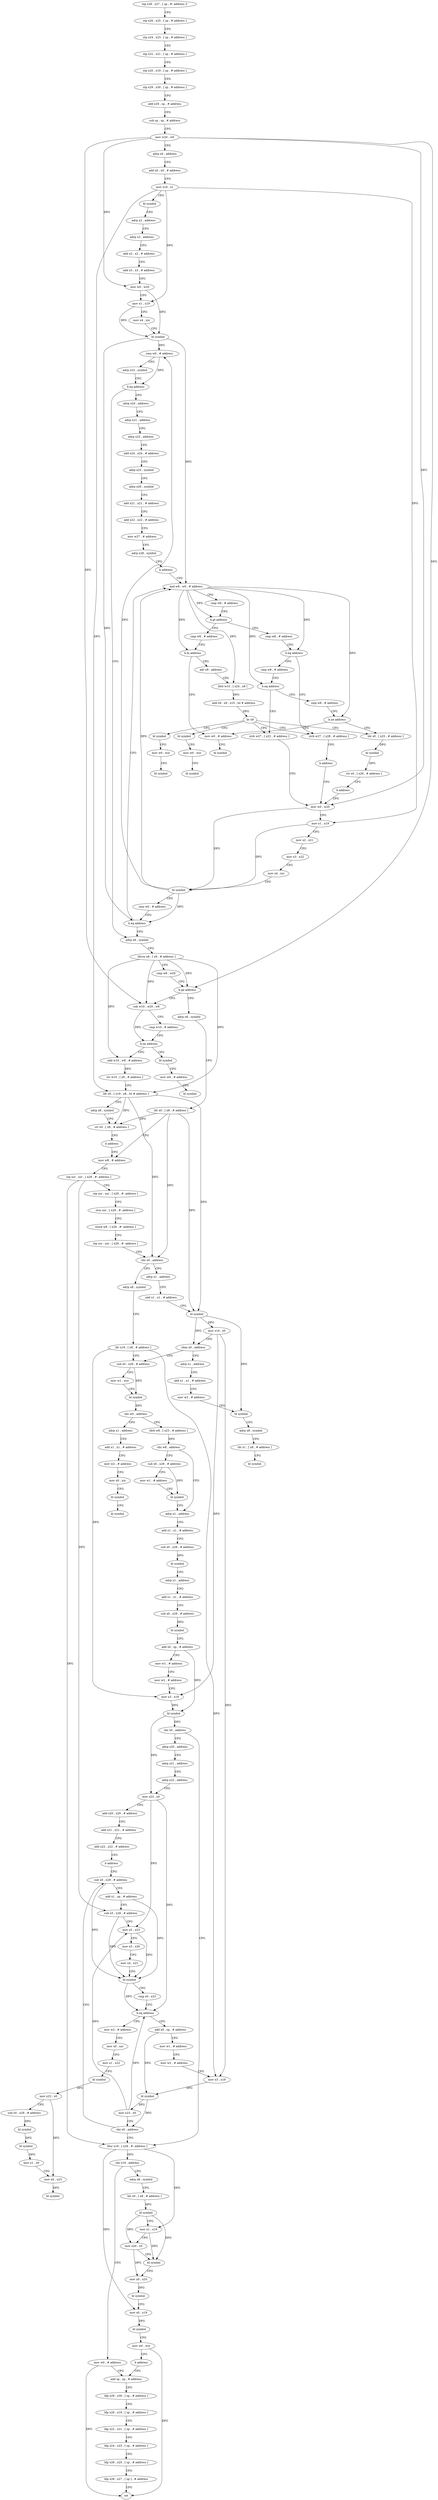 digraph "func" {
"4214772" [label = "stp x28 , x27 , [ sp , #- address ]!" ]
"4214776" [label = "stp x26 , x25 , [ sp , # address ]" ]
"4214780" [label = "stp x24 , x23 , [ sp , # address ]" ]
"4214784" [label = "stp x22 , x21 , [ sp , # address ]" ]
"4214788" [label = "stp x20 , x19 , [ sp , # address ]" ]
"4214792" [label = "stp x29 , x30 , [ sp , # address ]" ]
"4214796" [label = "add x29 , sp , # address" ]
"4214800" [label = "sub sp , sp , # address" ]
"4214804" [label = "mov w20 , w0" ]
"4214808" [label = "adrp x0 , address" ]
"4214812" [label = "add x0 , x0 , # address" ]
"4214816" [label = "mov x19 , x1" ]
"4214820" [label = "bl symbol" ]
"4214824" [label = "adrp x2 , address" ]
"4214828" [label = "adrp x3 , address" ]
"4214832" [label = "add x2 , x2 , # address" ]
"4214836" [label = "add x3 , x3 , # address" ]
"4214840" [label = "mov w0 , w20" ]
"4214844" [label = "mov x1 , x19" ]
"4214848" [label = "mov x4 , xzr" ]
"4214852" [label = "bl symbol" ]
"4214856" [label = "cmn w0 , # address" ]
"4214860" [label = "adrp x23 , symbol" ]
"4214864" [label = "b.eq address" ]
"4215032" [label = "adrp x9 , symbol" ]
"4214868" [label = "adrp x24 , address" ]
"4215036" [label = "ldrsw x8 , [ x9 , # address ]" ]
"4215040" [label = "cmp w8 , w20" ]
"4215044" [label = "b.ge address" ]
"4215084" [label = "adrp x8 , symbol" ]
"4215048" [label = "sub w10 , w20 , w8" ]
"4214872" [label = "adrp x21 , address" ]
"4214876" [label = "adrp x22 , address" ]
"4214880" [label = "add x24 , x24 , # address" ]
"4214884" [label = "adrp x25 , symbol" ]
"4214888" [label = "adrp x26 , symbol" ]
"4214892" [label = "add x21 , x21 , # address" ]
"4214896" [label = "add x22 , x22 , # address" ]
"4214900" [label = "mov w27 , # address" ]
"4214904" [label = "adrp x28 , symbol" ]
"4214908" [label = "b address" ]
"4214948" [label = "and w8 , w0 , # address" ]
"4215088" [label = "ldr x0 , [ x8 , # address ]" ]
"4215092" [label = "mov w8 , # address" ]
"4215052" [label = "cmp w10 , # address" ]
"4215056" [label = "b.ne address" ]
"4215564" [label = "bl symbol" ]
"4215060" [label = "add w10 , w8 , # address" ]
"4214952" [label = "cmp w8 , # address" ]
"4214956" [label = "b.gt address" ]
"4214984" [label = "cmp w8 , # address" ]
"4214960" [label = "cmp w8 , # address" ]
"4215172" [label = "adrp x8 , symbol" ]
"4215176" [label = "ldr x19 , [ x8 , # address ]" ]
"4215180" [label = "sub x0 , x29 , # address" ]
"4215120" [label = "adrp x1 , address" ]
"4215124" [label = "add x1 , x1 , # address" ]
"4215128" [label = "bl symbol" ]
"4215132" [label = "mov x19 , x0" ]
"4215136" [label = "cbnz x0 , address" ]
"4215140" [label = "adrp x1 , address" ]
"4215568" [label = "mov w0 , # address" ]
"4215572" [label = "bl symbol" ]
"4215064" [label = "str w10 , [ x9 , # address ]" ]
"4215068" [label = "ldr x0 , [ x19 , x8 , lsl # address ]" ]
"4215072" [label = "adrp x8 , symbol" ]
"4215076" [label = "str x0 , [ x8 , # address ]" ]
"4215080" [label = "b address" ]
"4214988" [label = "b.eq address" ]
"4215024" [label = "strb w27 , [ x28 , # address ]" ]
"4214992" [label = "cmp w8 , # address" ]
"4214964" [label = "b.hi address" ]
"4215556" [label = "mov w0 , # address" ]
"4214968" [label = "adr x9 , address" ]
"4215220" [label = "ldrb w8 , [ x23 , # address ]" ]
"4215224" [label = "cbz w8 , address" ]
"4215240" [label = "adrp x1 , address" ]
"4215228" [label = "sub x0 , x29 , # address" ]
"4215196" [label = "adrp x1 , address" ]
"4215200" [label = "add x1 , x1 , # address" ]
"4215204" [label = "mov w2 , # address" ]
"4215208" [label = "mov x0 , xzr" ]
"4215212" [label = "bl symbol" ]
"4215216" [label = "bl symbol" ]
"4215184" [label = "mov w1 , wzr" ]
"4215188" [label = "bl symbol" ]
"4215192" [label = "cbz w0 , address" ]
"4215144" [label = "add x1 , x1 , # address" ]
"4215148" [label = "mov w2 , # address" ]
"4215152" [label = "bl symbol" ]
"4215156" [label = "adrp x8 , symbol" ]
"4215160" [label = "ldr x1 , [ x8 , # address ]" ]
"4215164" [label = "bl symbol" ]
"4215096" [label = "stp xzr , xzr , [ x29 , #- address ]" ]
"4215100" [label = "stp xzr , xzr , [ x29 , #- address ]" ]
"4215104" [label = "stur xzr , [ x29 , #- address ]" ]
"4215108" [label = "sturb w8 , [ x29 , #- address ]" ]
"4215112" [label = "stp xzr , xzr , [ x29 , #- address ]" ]
"4215116" [label = "cbz x0 , address" ]
"4215028" [label = "b address" ]
"4214916" [label = "mov w0 , w20" ]
"4214996" [label = "b.eq address" ]
"4214912" [label = "strb w27 , [ x23 , # address ]" ]
"4215000" [label = "cmp w8 , # address" ]
"4215560" [label = "bl symbol" ]
"4214972" [label = "ldrb w10 , [ x24 , x8 ]" ]
"4214976" [label = "add x9 , x9 , x10 , lsl # address" ]
"4214980" [label = "br x9" ]
"4215008" [label = "ldr x0 , [ x25 , # address ]" ]
"4215532" [label = "bl symbol" ]
"4215544" [label = "bl symbol" ]
"4215244" [label = "add x1 , x1 , # address" ]
"4215248" [label = "sub x0 , x29 , # address" ]
"4215252" [label = "bl symbol" ]
"4215256" [label = "adrp x1 , address" ]
"4215260" [label = "add x1 , x1 , # address" ]
"4215264" [label = "sub x0 , x29 , # address" ]
"4215268" [label = "bl symbol" ]
"4215272" [label = "add x0 , sp , # address" ]
"4215276" [label = "mov w1 , # address" ]
"4215280" [label = "mov w2 , # address" ]
"4215284" [label = "mov x3 , x19" ]
"4215288" [label = "bl symbol" ]
"4215292" [label = "cbz x0 , address" ]
"4215440" [label = "ldur x19 , [ x29 , #- address ]" ]
"4215296" [label = "adrp x20 , address" ]
"4215232" [label = "mov w1 , # address" ]
"4215236" [label = "bl symbol" ]
"4214920" [label = "mov x1 , x19" ]
"4214924" [label = "mov x2 , x21" ]
"4214928" [label = "mov x3 , x22" ]
"4214932" [label = "mov x4 , xzr" ]
"4214936" [label = "bl symbol" ]
"4214940" [label = "cmn w0 , # address" ]
"4214944" [label = "b.eq address" ]
"4215004" [label = "b.ne address" ]
"4215012" [label = "bl symbol" ]
"4215016" [label = "str x0 , [ x26 , # address ]" ]
"4215020" [label = "b address" ]
"4215536" [label = "mov w0 , wzr" ]
"4215540" [label = "bl symbol" ]
"4215548" [label = "mov w0 , wzr" ]
"4215552" [label = "bl symbol" ]
"4215444" [label = "cbz x19 , address" ]
"4215496" [label = "mov w0 , # address" ]
"4215448" [label = "adrp x8 , symbol" ]
"4215300" [label = "adrp x21 , address" ]
"4215304" [label = "adrp x22 , address" ]
"4215308" [label = "mov x23 , x0" ]
"4215312" [label = "add x20 , x20 , # address" ]
"4215316" [label = "add x21 , x21 , # address" ]
"4215320" [label = "add x22 , x22 , # address" ]
"4215324" [label = "b address" ]
"4215356" [label = "sub x0 , x29 , # address" ]
"4215500" [label = "add sp , sp , # address" ]
"4215452" [label = "ldr x0 , [ x8 , # address ]" ]
"4215456" [label = "bl symbol" ]
"4215460" [label = "mov x1 , x19" ]
"4215464" [label = "mov x20 , x0" ]
"4215468" [label = "bl symbol" ]
"4215472" [label = "mov x0 , x20" ]
"4215476" [label = "bl symbol" ]
"4215480" [label = "mov x0 , x19" ]
"4215484" [label = "bl symbol" ]
"4215488" [label = "mov w0 , wzr" ]
"4215492" [label = "b address" ]
"4215360" [label = "add x1 , sp , # address" ]
"4215364" [label = "sub x5 , x29 , # address" ]
"4215368" [label = "mov x2 , x23" ]
"4215372" [label = "mov x3 , x20" ]
"4215376" [label = "mov x4 , x21" ]
"4215380" [label = "bl symbol" ]
"4215384" [label = "cmp x0 , x23" ]
"4215388" [label = "b.eq address" ]
"4215328" [label = "add x0 , sp , # address" ]
"4215392" [label = "mov w2 , # address" ]
"4215504" [label = "ldp x29 , x30 , [ sp , # address ]" ]
"4215508" [label = "ldp x20 , x19 , [ sp , # address ]" ]
"4215512" [label = "ldp x22 , x21 , [ sp , # address ]" ]
"4215516" [label = "ldp x24 , x23 , [ sp , # address ]" ]
"4215520" [label = "ldp x26 , x25 , [ sp , # address ]" ]
"4215524" [label = "ldp x28 , x27 , [ sp ] , # address" ]
"4215528" [label = "ret" ]
"4215332" [label = "mov w1 , # address" ]
"4215336" [label = "mov w2 , # address" ]
"4215340" [label = "mov x3 , x19" ]
"4215344" [label = "bl symbol" ]
"4215348" [label = "mov x23 , x0" ]
"4215352" [label = "cbz x0 , address" ]
"4215396" [label = "mov x0 , xzr" ]
"4215400" [label = "mov x1 , x22" ]
"4215404" [label = "bl symbol" ]
"4215408" [label = "mov x23 , x0" ]
"4215412" [label = "sub x0 , x29 , # address" ]
"4215416" [label = "bl symbol" ]
"4215420" [label = "bl symbol" ]
"4215424" [label = "mov x1 , x0" ]
"4215428" [label = "mov x0 , x23" ]
"4215432" [label = "bl symbol" ]
"4214772" -> "4214776" [ label = "CFG" ]
"4214776" -> "4214780" [ label = "CFG" ]
"4214780" -> "4214784" [ label = "CFG" ]
"4214784" -> "4214788" [ label = "CFG" ]
"4214788" -> "4214792" [ label = "CFG" ]
"4214792" -> "4214796" [ label = "CFG" ]
"4214796" -> "4214800" [ label = "CFG" ]
"4214800" -> "4214804" [ label = "CFG" ]
"4214804" -> "4214808" [ label = "CFG" ]
"4214804" -> "4214840" [ label = "DFG" ]
"4214804" -> "4215044" [ label = "DFG" ]
"4214804" -> "4215048" [ label = "DFG" ]
"4214804" -> "4214916" [ label = "DFG" ]
"4214808" -> "4214812" [ label = "CFG" ]
"4214812" -> "4214816" [ label = "CFG" ]
"4214816" -> "4214820" [ label = "CFG" ]
"4214816" -> "4214844" [ label = "DFG" ]
"4214816" -> "4215068" [ label = "DFG" ]
"4214816" -> "4214920" [ label = "DFG" ]
"4214820" -> "4214824" [ label = "CFG" ]
"4214824" -> "4214828" [ label = "CFG" ]
"4214828" -> "4214832" [ label = "CFG" ]
"4214832" -> "4214836" [ label = "CFG" ]
"4214836" -> "4214840" [ label = "CFG" ]
"4214840" -> "4214844" [ label = "CFG" ]
"4214840" -> "4214852" [ label = "DFG" ]
"4214844" -> "4214848" [ label = "CFG" ]
"4214844" -> "4214852" [ label = "DFG" ]
"4214848" -> "4214852" [ label = "CFG" ]
"4214852" -> "4214856" [ label = "DFG" ]
"4214852" -> "4214948" [ label = "DFG" ]
"4214852" -> "4214944" [ label = "DFG" ]
"4214856" -> "4214860" [ label = "CFG" ]
"4214856" -> "4214864" [ label = "DFG" ]
"4214860" -> "4214864" [ label = "CFG" ]
"4214864" -> "4215032" [ label = "CFG" ]
"4214864" -> "4214868" [ label = "CFG" ]
"4215032" -> "4215036" [ label = "CFG" ]
"4214868" -> "4214872" [ label = "CFG" ]
"4215036" -> "4215040" [ label = "CFG" ]
"4215036" -> "4215044" [ label = "DFG" ]
"4215036" -> "4215048" [ label = "DFG" ]
"4215036" -> "4215060" [ label = "DFG" ]
"4215036" -> "4215068" [ label = "DFG" ]
"4215040" -> "4215044" [ label = "CFG" ]
"4215044" -> "4215084" [ label = "CFG" ]
"4215044" -> "4215048" [ label = "CFG" ]
"4215084" -> "4215088" [ label = "CFG" ]
"4215048" -> "4215052" [ label = "CFG" ]
"4215048" -> "4215056" [ label = "DFG" ]
"4214872" -> "4214876" [ label = "CFG" ]
"4214876" -> "4214880" [ label = "CFG" ]
"4214880" -> "4214884" [ label = "CFG" ]
"4214884" -> "4214888" [ label = "CFG" ]
"4214888" -> "4214892" [ label = "CFG" ]
"4214892" -> "4214896" [ label = "CFG" ]
"4214896" -> "4214900" [ label = "CFG" ]
"4214900" -> "4214904" [ label = "CFG" ]
"4214904" -> "4214908" [ label = "CFG" ]
"4214908" -> "4214948" [ label = "CFG" ]
"4214948" -> "4214952" [ label = "CFG" ]
"4214948" -> "4214956" [ label = "DFG" ]
"4214948" -> "4214988" [ label = "DFG" ]
"4214948" -> "4214964" [ label = "DFG" ]
"4214948" -> "4214996" [ label = "DFG" ]
"4214948" -> "4214972" [ label = "DFG" ]
"4214948" -> "4215004" [ label = "DFG" ]
"4215088" -> "4215092" [ label = "CFG" ]
"4215088" -> "4215116" [ label = "DFG" ]
"4215088" -> "4215076" [ label = "DFG" ]
"4215088" -> "4215128" [ label = "DFG" ]
"4215092" -> "4215096" [ label = "CFG" ]
"4215052" -> "4215056" [ label = "CFG" ]
"4215056" -> "4215564" [ label = "CFG" ]
"4215056" -> "4215060" [ label = "CFG" ]
"4215564" -> "4215568" [ label = "CFG" ]
"4215060" -> "4215064" [ label = "DFG" ]
"4214952" -> "4214956" [ label = "CFG" ]
"4214956" -> "4214984" [ label = "CFG" ]
"4214956" -> "4214960" [ label = "CFG" ]
"4214984" -> "4214988" [ label = "CFG" ]
"4214960" -> "4214964" [ label = "CFG" ]
"4215172" -> "4215176" [ label = "CFG" ]
"4215176" -> "4215180" [ label = "CFG" ]
"4215176" -> "4215284" [ label = "DFG" ]
"4215176" -> "4215340" [ label = "DFG" ]
"4215180" -> "4215184" [ label = "CFG" ]
"4215180" -> "4215188" [ label = "DFG" ]
"4215120" -> "4215124" [ label = "CFG" ]
"4215124" -> "4215128" [ label = "CFG" ]
"4215128" -> "4215132" [ label = "DFG" ]
"4215128" -> "4215136" [ label = "DFG" ]
"4215128" -> "4215152" [ label = "DFG" ]
"4215132" -> "4215136" [ label = "CFG" ]
"4215132" -> "4215284" [ label = "DFG" ]
"4215132" -> "4215340" [ label = "DFG" ]
"4215136" -> "4215180" [ label = "CFG" ]
"4215136" -> "4215140" [ label = "CFG" ]
"4215140" -> "4215144" [ label = "CFG" ]
"4215568" -> "4215572" [ label = "CFG" ]
"4215064" -> "4215068" [ label = "CFG" ]
"4215068" -> "4215072" [ label = "CFG" ]
"4215068" -> "4215116" [ label = "DFG" ]
"4215068" -> "4215076" [ label = "DFG" ]
"4215068" -> "4215128" [ label = "DFG" ]
"4215072" -> "4215076" [ label = "CFG" ]
"4215076" -> "4215080" [ label = "CFG" ]
"4215080" -> "4215092" [ label = "CFG" ]
"4214988" -> "4215024" [ label = "CFG" ]
"4214988" -> "4214992" [ label = "CFG" ]
"4215024" -> "4215028" [ label = "CFG" ]
"4214992" -> "4214996" [ label = "CFG" ]
"4214964" -> "4215556" [ label = "CFG" ]
"4214964" -> "4214968" [ label = "CFG" ]
"4215556" -> "4215560" [ label = "CFG" ]
"4214968" -> "4214972" [ label = "CFG" ]
"4215220" -> "4215224" [ label = "DFG" ]
"4215224" -> "4215240" [ label = "CFG" ]
"4215224" -> "4215228" [ label = "CFG" ]
"4215240" -> "4215244" [ label = "CFG" ]
"4215228" -> "4215232" [ label = "CFG" ]
"4215228" -> "4215236" [ label = "DFG" ]
"4215196" -> "4215200" [ label = "CFG" ]
"4215200" -> "4215204" [ label = "CFG" ]
"4215204" -> "4215208" [ label = "CFG" ]
"4215208" -> "4215212" [ label = "CFG" ]
"4215212" -> "4215216" [ label = "CFG" ]
"4215184" -> "4215188" [ label = "CFG" ]
"4215188" -> "4215192" [ label = "DFG" ]
"4215192" -> "4215220" [ label = "CFG" ]
"4215192" -> "4215196" [ label = "CFG" ]
"4215144" -> "4215148" [ label = "CFG" ]
"4215148" -> "4215152" [ label = "CFG" ]
"4215152" -> "4215156" [ label = "CFG" ]
"4215156" -> "4215160" [ label = "CFG" ]
"4215160" -> "4215164" [ label = "CFG" ]
"4215096" -> "4215100" [ label = "CFG" ]
"4215096" -> "4215440" [ label = "DFG" ]
"4215096" -> "4215364" [ label = "DFG" ]
"4215100" -> "4215104" [ label = "CFG" ]
"4215104" -> "4215108" [ label = "CFG" ]
"4215108" -> "4215112" [ label = "CFG" ]
"4215112" -> "4215116" [ label = "CFG" ]
"4215116" -> "4215172" [ label = "CFG" ]
"4215116" -> "4215120" [ label = "CFG" ]
"4215028" -> "4214916" [ label = "CFG" ]
"4214916" -> "4214920" [ label = "CFG" ]
"4214916" -> "4214936" [ label = "DFG" ]
"4214996" -> "4214912" [ label = "CFG" ]
"4214996" -> "4215000" [ label = "CFG" ]
"4214912" -> "4214916" [ label = "CFG" ]
"4215000" -> "4215004" [ label = "CFG" ]
"4214972" -> "4214976" [ label = "DFG" ]
"4214976" -> "4214980" [ label = "DFG" ]
"4214980" -> "4214912" [ label = "CFG" ]
"4214980" -> "4215008" [ label = "CFG" ]
"4214980" -> "4215024" [ label = "CFG" ]
"4214980" -> "4215532" [ label = "CFG" ]
"4214980" -> "4215544" [ label = "CFG" ]
"4215008" -> "4215012" [ label = "DFG" ]
"4215532" -> "4215536" [ label = "CFG" ]
"4215544" -> "4215548" [ label = "CFG" ]
"4215244" -> "4215248" [ label = "CFG" ]
"4215248" -> "4215252" [ label = "DFG" ]
"4215252" -> "4215256" [ label = "CFG" ]
"4215256" -> "4215260" [ label = "CFG" ]
"4215260" -> "4215264" [ label = "CFG" ]
"4215264" -> "4215268" [ label = "DFG" ]
"4215268" -> "4215272" [ label = "CFG" ]
"4215272" -> "4215276" [ label = "CFG" ]
"4215272" -> "4215288" [ label = "DFG" ]
"4215276" -> "4215280" [ label = "CFG" ]
"4215280" -> "4215284" [ label = "CFG" ]
"4215284" -> "4215288" [ label = "DFG" ]
"4215288" -> "4215292" [ label = "DFG" ]
"4215288" -> "4215308" [ label = "DFG" ]
"4215292" -> "4215440" [ label = "CFG" ]
"4215292" -> "4215296" [ label = "CFG" ]
"4215440" -> "4215444" [ label = "DFG" ]
"4215440" -> "4215460" [ label = "DFG" ]
"4215440" -> "4215480" [ label = "DFG" ]
"4215296" -> "4215300" [ label = "CFG" ]
"4215232" -> "4215236" [ label = "CFG" ]
"4215236" -> "4215240" [ label = "CFG" ]
"4214920" -> "4214924" [ label = "CFG" ]
"4214920" -> "4214936" [ label = "DFG" ]
"4214924" -> "4214928" [ label = "CFG" ]
"4214928" -> "4214932" [ label = "CFG" ]
"4214932" -> "4214936" [ label = "CFG" ]
"4214936" -> "4214940" [ label = "CFG" ]
"4214936" -> "4214856" [ label = "DFG" ]
"4214936" -> "4214948" [ label = "DFG" ]
"4214936" -> "4214944" [ label = "DFG" ]
"4214940" -> "4214944" [ label = "CFG" ]
"4214944" -> "4215032" [ label = "CFG" ]
"4214944" -> "4214948" [ label = "CFG" ]
"4215004" -> "4215556" [ label = "CFG" ]
"4215004" -> "4215008" [ label = "CFG" ]
"4215012" -> "4215016" [ label = "DFG" ]
"4215016" -> "4215020" [ label = "CFG" ]
"4215020" -> "4214916" [ label = "CFG" ]
"4215536" -> "4215540" [ label = "CFG" ]
"4215548" -> "4215552" [ label = "CFG" ]
"4215444" -> "4215496" [ label = "CFG" ]
"4215444" -> "4215448" [ label = "CFG" ]
"4215496" -> "4215500" [ label = "CFG" ]
"4215496" -> "4215528" [ label = "DFG" ]
"4215448" -> "4215452" [ label = "CFG" ]
"4215300" -> "4215304" [ label = "CFG" ]
"4215304" -> "4215308" [ label = "CFG" ]
"4215308" -> "4215312" [ label = "CFG" ]
"4215308" -> "4215368" [ label = "DFG" ]
"4215308" -> "4215388" [ label = "DFG" ]
"4215312" -> "4215316" [ label = "CFG" ]
"4215316" -> "4215320" [ label = "CFG" ]
"4215320" -> "4215324" [ label = "CFG" ]
"4215324" -> "4215356" [ label = "CFG" ]
"4215356" -> "4215360" [ label = "CFG" ]
"4215356" -> "4215380" [ label = "DFG" ]
"4215500" -> "4215504" [ label = "CFG" ]
"4215452" -> "4215456" [ label = "DFG" ]
"4215456" -> "4215460" [ label = "CFG" ]
"4215456" -> "4215464" [ label = "DFG" ]
"4215456" -> "4215468" [ label = "DFG" ]
"4215460" -> "4215464" [ label = "CFG" ]
"4215460" -> "4215468" [ label = "DFG" ]
"4215464" -> "4215468" [ label = "CFG" ]
"4215464" -> "4215472" [ label = "DFG" ]
"4215468" -> "4215472" [ label = "CFG" ]
"4215472" -> "4215476" [ label = "DFG" ]
"4215476" -> "4215480" [ label = "CFG" ]
"4215480" -> "4215484" [ label = "DFG" ]
"4215484" -> "4215488" [ label = "CFG" ]
"4215488" -> "4215492" [ label = "CFG" ]
"4215488" -> "4215528" [ label = "DFG" ]
"4215492" -> "4215500" [ label = "CFG" ]
"4215360" -> "4215364" [ label = "CFG" ]
"4215360" -> "4215380" [ label = "DFG" ]
"4215364" -> "4215368" [ label = "CFG" ]
"4215364" -> "4215380" [ label = "DFG" ]
"4215368" -> "4215372" [ label = "CFG" ]
"4215368" -> "4215380" [ label = "DFG" ]
"4215372" -> "4215376" [ label = "CFG" ]
"4215376" -> "4215380" [ label = "CFG" ]
"4215380" -> "4215384" [ label = "CFG" ]
"4215380" -> "4215388" [ label = "DFG" ]
"4215384" -> "4215388" [ label = "CFG" ]
"4215388" -> "4215328" [ label = "CFG" ]
"4215388" -> "4215392" [ label = "CFG" ]
"4215328" -> "4215332" [ label = "CFG" ]
"4215328" -> "4215344" [ label = "DFG" ]
"4215392" -> "4215396" [ label = "CFG" ]
"4215504" -> "4215508" [ label = "CFG" ]
"4215508" -> "4215512" [ label = "CFG" ]
"4215512" -> "4215516" [ label = "CFG" ]
"4215516" -> "4215520" [ label = "CFG" ]
"4215520" -> "4215524" [ label = "CFG" ]
"4215524" -> "4215528" [ label = "CFG" ]
"4215332" -> "4215336" [ label = "CFG" ]
"4215336" -> "4215340" [ label = "CFG" ]
"4215340" -> "4215344" [ label = "DFG" ]
"4215344" -> "4215348" [ label = "DFG" ]
"4215344" -> "4215352" [ label = "DFG" ]
"4215348" -> "4215352" [ label = "CFG" ]
"4215348" -> "4215368" [ label = "DFG" ]
"4215348" -> "4215388" [ label = "DFG" ]
"4215352" -> "4215440" [ label = "CFG" ]
"4215352" -> "4215356" [ label = "CFG" ]
"4215396" -> "4215400" [ label = "CFG" ]
"4215400" -> "4215404" [ label = "CFG" ]
"4215404" -> "4215408" [ label = "DFG" ]
"4215408" -> "4215412" [ label = "CFG" ]
"4215408" -> "4215428" [ label = "DFG" ]
"4215412" -> "4215416" [ label = "DFG" ]
"4215416" -> "4215420" [ label = "DFG" ]
"4215420" -> "4215424" [ label = "DFG" ]
"4215424" -> "4215428" [ label = "CFG" ]
"4215428" -> "4215432" [ label = "DFG" ]
}
